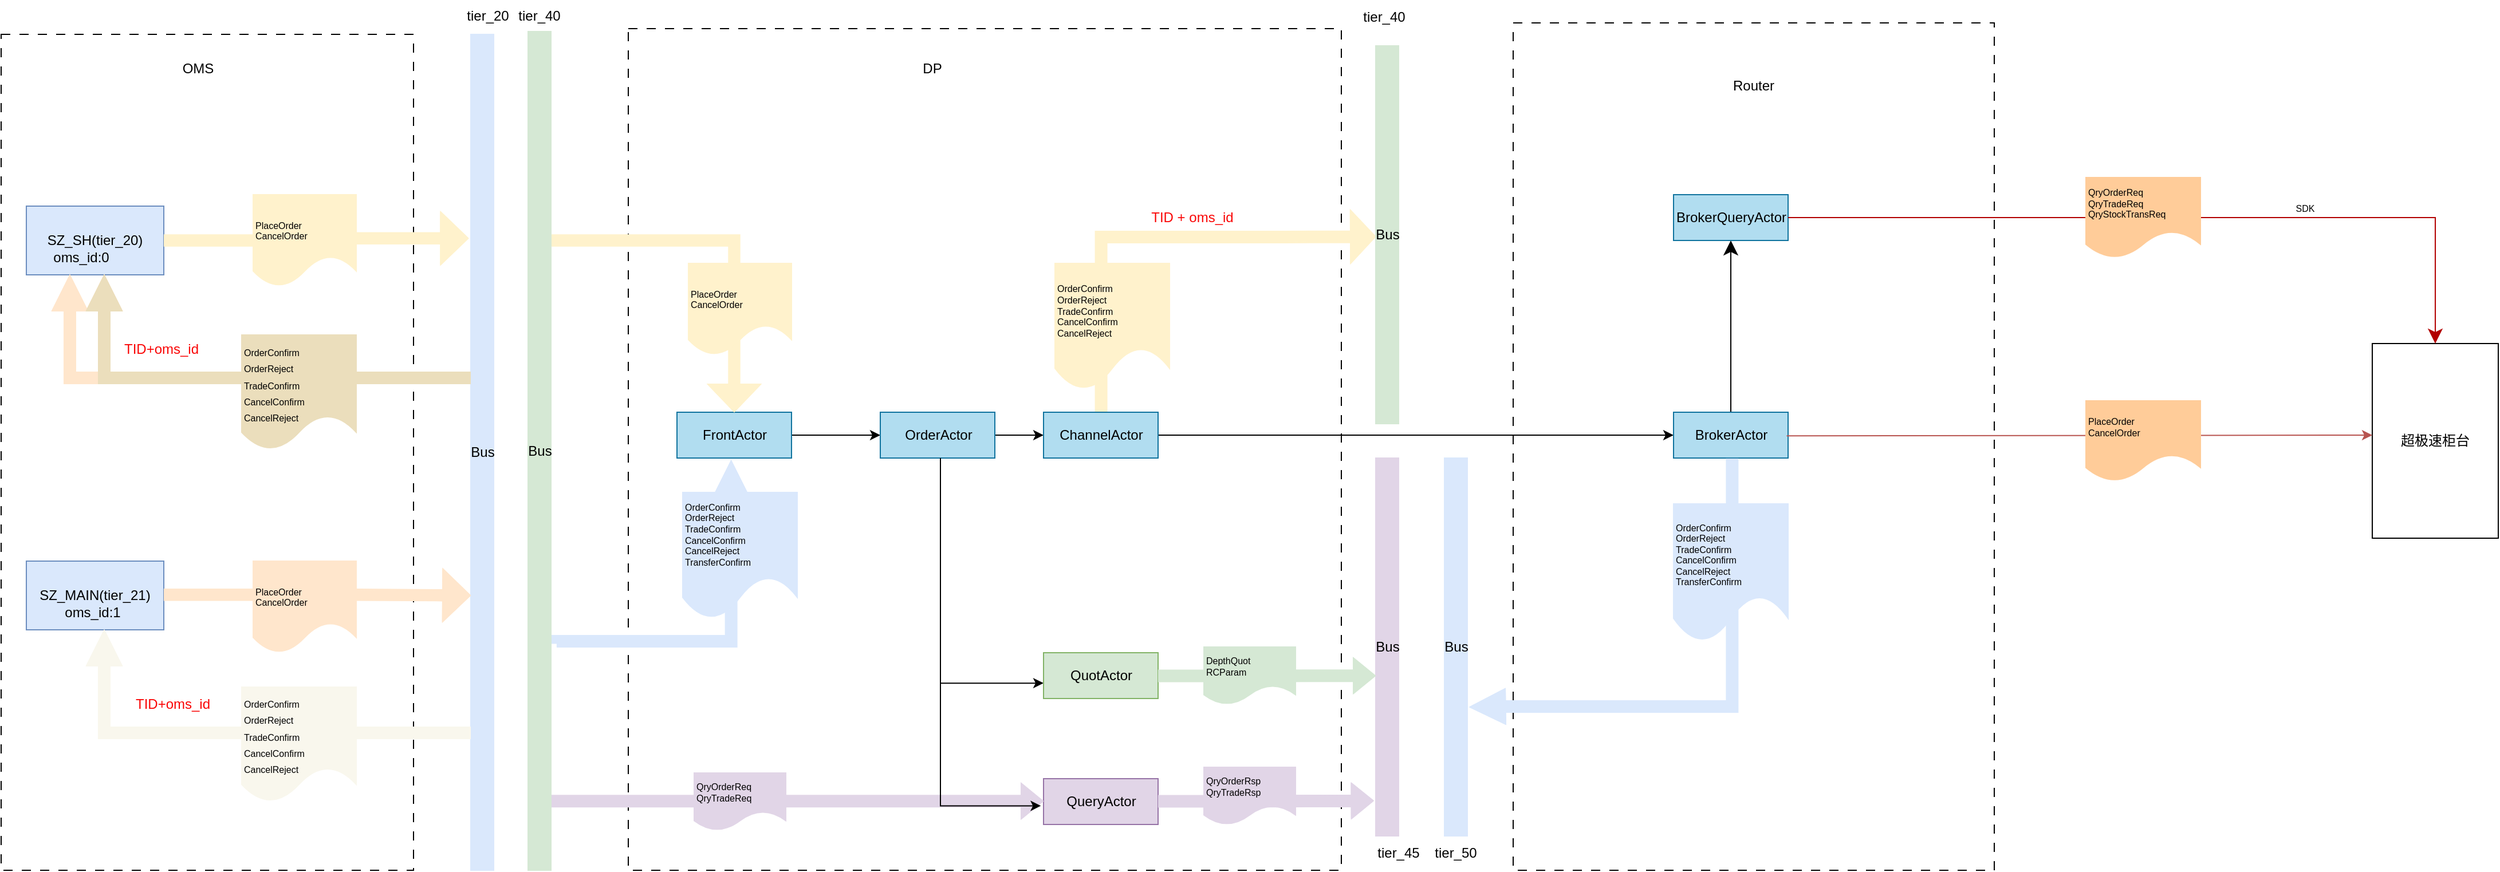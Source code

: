 <mxfile version="20.8.3" type="github">
  <diagram id="psPB3-L5uXXEzoRQFTQ7" name="bus">
    <mxGraphModel dx="2514" dy="2068" grid="1" gridSize="10" guides="1" tooltips="1" connect="1" arrows="1" fold="1" page="1" pageScale="1" pageWidth="827" pageHeight="1169" math="0" shadow="0">
      <root>
        <mxCell id="0" />
        <mxCell id="1" parent="0" />
        <mxCell id="7wx1XrSNsFNIpXasYrjz-1" value="SZ_SH(tier_20)" style="rounded=0;whiteSpace=wrap;html=1;fillColor=#dae8fc;strokeColor=#6c8ebf;" vertex="1" parent="1">
          <mxGeometry x="-488" y="60" width="120" height="60" as="geometry" />
        </mxCell>
        <mxCell id="7wx1XrSNsFNIpXasYrjz-2" value="&amp;nbsp;" style="rounded=0;whiteSpace=wrap;html=1;fontFamily=Helvetica;fontSize=8;dashed=1;dashPattern=8 8;" vertex="1" parent="1">
          <mxGeometry x="-510" y="-90" width="360" height="730" as="geometry" />
        </mxCell>
        <mxCell id="7wx1XrSNsFNIpXasYrjz-3" value="" style="rounded=0;whiteSpace=wrap;html=1;fontFamily=Helvetica;fontSize=8;dashed=1;dashPattern=8 8;" vertex="1" parent="1">
          <mxGeometry x="810" y="-100" width="420" height="740" as="geometry" />
        </mxCell>
        <mxCell id="7wx1XrSNsFNIpXasYrjz-4" value="&amp;nbsp;" style="rounded=0;whiteSpace=wrap;html=1;fontFamily=Helvetica;fontSize=8;dashed=1;dashPattern=8 8;" vertex="1" parent="1">
          <mxGeometry x="37.5" y="-95" width="622.5" height="735" as="geometry" />
        </mxCell>
        <mxCell id="7wx1XrSNsFNIpXasYrjz-5" value="" style="shape=flexArrow;endArrow=classic;html=1;rounded=0;strokeColor=#FFF2CC;fontFamily=Helvetica;fontSize=8;startSize=10;endSize=6.908;edgeStyle=orthogonalEdgeStyle;fillColor=#fff2cc;endWidth=35.385;entryX=0.011;entryY=0.505;entryDx=0;entryDy=0;entryPerimeter=0;exitX=0.503;exitY=0.015;exitDx=0;exitDy=0;exitPerimeter=0;" edge="1" parent="1" source="7wx1XrSNsFNIpXasYrjz-14" target="7wx1XrSNsFNIpXasYrjz-6">
          <mxGeometry width="50" height="50" relative="1" as="geometry">
            <mxPoint x="460" y="220" as="sourcePoint" />
            <mxPoint x="490" y="190" as="targetPoint" />
            <Array as="points">
              <mxPoint x="450" y="87" />
              <mxPoint x="610" y="87" />
            </Array>
          </mxGeometry>
        </mxCell>
        <mxCell id="7wx1XrSNsFNIpXasYrjz-6" value="Bus" style="verticalLabelPosition=middle;verticalAlign=middle;html=1;shape=mxgraph.basic.rect;fillColor2=none;strokeWidth=1;size=20;indent=5;fillColor=#D5E8D4;strokeColor=#D5E8D4;labelPosition=center;align=center;" vertex="1" parent="1">
          <mxGeometry x="690" y="-80" width="20" height="330" as="geometry" />
        </mxCell>
        <mxCell id="7wx1XrSNsFNIpXasYrjz-7" value="Bus" style="verticalLabelPosition=middle;verticalAlign=middle;html=1;shape=mxgraph.basic.rect;fillColor2=none;strokeWidth=1;size=5.53;indent=5;fillColor=#DAE8FC;strokeColor=#DAE8FC;labelPosition=center;align=center;" vertex="1" parent="1">
          <mxGeometry x="-100" y="-90" width="20" height="730" as="geometry" />
        </mxCell>
        <mxCell id="7wx1XrSNsFNIpXasYrjz-8" value="" style="edgeStyle=orthogonalEdgeStyle;rounded=0;orthogonalLoop=1;jettySize=auto;html=1;fontFamily=Helvetica;" edge="1" parent="1" source="7wx1XrSNsFNIpXasYrjz-9" target="7wx1XrSNsFNIpXasYrjz-12">
          <mxGeometry relative="1" as="geometry" />
        </mxCell>
        <mxCell id="7wx1XrSNsFNIpXasYrjz-9" value="FrontActor" style="verticalLabelPosition=middle;verticalAlign=middle;html=1;shape=mxgraph.basic.rect;fillColor2=none;strokeWidth=1;size=20;indent=5;align=center;labelPosition=center;fillColor=#b1ddf0;strokeColor=#10739e;" vertex="1" parent="1">
          <mxGeometry x="80" y="240" width="100" height="40" as="geometry" />
        </mxCell>
        <mxCell id="7wx1XrSNsFNIpXasYrjz-10" value="" style="edgeStyle=orthogonalEdgeStyle;rounded=0;orthogonalLoop=1;jettySize=auto;html=1;fontFamily=Helvetica;" edge="1" parent="1" source="7wx1XrSNsFNIpXasYrjz-12" target="7wx1XrSNsFNIpXasYrjz-14">
          <mxGeometry relative="1" as="geometry" />
        </mxCell>
        <mxCell id="7wx1XrSNsFNIpXasYrjz-11" style="edgeStyle=orthogonalEdgeStyle;rounded=0;orthogonalLoop=1;jettySize=auto;html=1;entryX=0;entryY=0.664;entryDx=0;entryDy=0;entryPerimeter=0;strokeColor=#000000;fontColor=#FF0000;fillColor=#DAE8FC;" edge="1" parent="1" source="7wx1XrSNsFNIpXasYrjz-12" target="7wx1XrSNsFNIpXasYrjz-52">
          <mxGeometry relative="1" as="geometry">
            <Array as="points">
              <mxPoint x="310" y="477" />
            </Array>
          </mxGeometry>
        </mxCell>
        <mxCell id="7wx1XrSNsFNIpXasYrjz-12" value="OrderActor" style="verticalLabelPosition=middle;verticalAlign=middle;html=1;shape=mxgraph.basic.rect;fillColor2=none;strokeWidth=1;size=20;indent=5;align=center;labelPosition=center;fillColor=#b1ddf0;strokeColor=#10739e;" vertex="1" parent="1">
          <mxGeometry x="257.5" y="240" width="100" height="40" as="geometry" />
        </mxCell>
        <mxCell id="7wx1XrSNsFNIpXasYrjz-13" style="edgeStyle=orthogonalEdgeStyle;rounded=0;orthogonalLoop=1;jettySize=auto;html=1;" edge="1" parent="1" source="7wx1XrSNsFNIpXasYrjz-14" target="7wx1XrSNsFNIpXasYrjz-16">
          <mxGeometry relative="1" as="geometry" />
        </mxCell>
        <mxCell id="7wx1XrSNsFNIpXasYrjz-14" value="ChannelActor" style="verticalLabelPosition=middle;verticalAlign=middle;html=1;shape=mxgraph.basic.rect;fillColor2=none;strokeWidth=1;size=20;indent=5;align=center;labelPosition=center;fillColor=#b1ddf0;strokeColor=#10739e;" vertex="1" parent="1">
          <mxGeometry x="400" y="240" width="100" height="40" as="geometry" />
        </mxCell>
        <mxCell id="7wx1XrSNsFNIpXasYrjz-15" value="" style="edgeStyle=orthogonalEdgeStyle;rounded=0;orthogonalLoop=1;jettySize=auto;html=1;strokeColor=#000000;fontFamily=Helvetica;fontSize=8;startSize=10;endSize=10;" edge="1" parent="1" source="7wx1XrSNsFNIpXasYrjz-16" target="7wx1XrSNsFNIpXasYrjz-24">
          <mxGeometry relative="1" as="geometry" />
        </mxCell>
        <mxCell id="7wx1XrSNsFNIpXasYrjz-16" value="BrokerActor" style="verticalLabelPosition=middle;verticalAlign=middle;html=1;shape=mxgraph.basic.rect;fillColor2=none;strokeWidth=1;size=20;indent=5;align=center;labelPosition=center;flipV=1;flipH=1;fillColor=#b1ddf0;strokeColor=#10739e;" vertex="1" parent="1">
          <mxGeometry x="950" y="240" width="100" height="40" as="geometry" />
        </mxCell>
        <mxCell id="7wx1XrSNsFNIpXasYrjz-17" value="超极速柜台" style="rounded=0;whiteSpace=wrap;html=1;fontFamily=Helvetica;" vertex="1" parent="1">
          <mxGeometry x="1560" y="180" width="110" height="170" as="geometry" />
        </mxCell>
        <mxCell id="7wx1XrSNsFNIpXasYrjz-18" value="Router" style="text;html=1;strokeColor=none;fillColor=none;align=center;verticalAlign=middle;whiteSpace=wrap;rounded=0;fontFamily=Helvetica;" vertex="1" parent="1">
          <mxGeometry x="990" y="-60" width="60" height="30" as="geometry" />
        </mxCell>
        <mxCell id="7wx1XrSNsFNIpXasYrjz-19" value="tier_40" style="text;html=1;strokeColor=none;fillColor=none;align=center;verticalAlign=middle;whiteSpace=wrap;rounded=0;fontFamily=Helvetica;" vertex="1" parent="1">
          <mxGeometry x="-55" y="-117.5" width="30" height="22.5" as="geometry" />
        </mxCell>
        <mxCell id="7wx1XrSNsFNIpXasYrjz-20" value="" style="shape=flexArrow;endArrow=classic;html=1;rounded=0;fontFamily=Helvetica;edgeStyle=orthogonalEdgeStyle;entryX=0.473;entryY=1.05;entryDx=0;entryDy=0;entryPerimeter=0;fillColor=#dae8fc;strokeColor=#DAE8FC;endSize=10;startSize=10;exitX=1.021;exitY=0.73;exitDx=0;exitDy=0;exitPerimeter=0;" edge="1" parent="1" source="7wx1XrSNsFNIpXasYrjz-66" target="7wx1XrSNsFNIpXasYrjz-9">
          <mxGeometry width="50" height="50" relative="1" as="geometry">
            <mxPoint x="-30" y="490" as="sourcePoint" />
            <mxPoint x="100" y="440" as="targetPoint" />
            <Array as="points">
              <mxPoint x="127" y="440" />
            </Array>
          </mxGeometry>
        </mxCell>
        <mxCell id="7wx1XrSNsFNIpXasYrjz-21" value="&lt;font style=&quot;font-size: 8px;&quot;&gt;OrderConfirm&lt;br style=&quot;border-color: var(--border-color);&quot;&gt;OrderReject&lt;br style=&quot;border-color: var(--border-color);&quot;&gt;TradeConfirm&lt;br style=&quot;font-size: 8px;&quot;&gt;CancelConfirm&lt;br style=&quot;font-size: 8px;&quot;&gt;CancelReject&lt;br&gt;TransferConfirm&lt;br&gt;&lt;/font&gt;" style="shape=document;whiteSpace=wrap;html=1;boundedLbl=1;strokeColor=#DAE8FC;fontFamily=Helvetica;fillColor=#DAE8FC;size=0.333;fontSize=8;align=left;" vertex="1" parent="1">
          <mxGeometry x="85" y="310" width="100" height="110" as="geometry" />
        </mxCell>
        <mxCell id="7wx1XrSNsFNIpXasYrjz-22" style="edgeStyle=orthogonalEdgeStyle;rounded=0;orthogonalLoop=1;jettySize=auto;html=1;strokeColor=#B20000;fontFamily=Helvetica;fontSize=8;startSize=10;endSize=10;fillColor=#e51400;strokeWidth=1;startArrow=none;" edge="1" parent="1" source="7wx1XrSNsFNIpXasYrjz-33" target="7wx1XrSNsFNIpXasYrjz-17">
          <mxGeometry relative="1" as="geometry">
            <mxPoint x="1660.0" y="347.5" as="targetPoint" />
          </mxGeometry>
        </mxCell>
        <mxCell id="7wx1XrSNsFNIpXasYrjz-23" value="SDK" style="edgeLabel;html=1;align=center;verticalAlign=middle;resizable=0;points=[];fontSize=8;fontFamily=Helvetica;" connectable="0" vertex="1" parent="7wx1XrSNsFNIpXasYrjz-22">
          <mxGeometry x="0.315" relative="1" as="geometry">
            <mxPoint x="-114" y="-10" as="offset" />
          </mxGeometry>
        </mxCell>
        <mxCell id="7wx1XrSNsFNIpXasYrjz-24" value="BrokerQueryActor" style="verticalLabelPosition=middle;verticalAlign=middle;html=1;shape=mxgraph.basic.rect;fillColor2=none;strokeWidth=1;size=20;indent=5;align=center;labelPosition=center;fillColor=#b1ddf0;strokeColor=#10739e;" vertex="1" parent="1">
          <mxGeometry x="950" y="50" width="100" height="40" as="geometry" />
        </mxCell>
        <mxCell id="7wx1XrSNsFNIpXasYrjz-25" value="" style="shape=flexArrow;endArrow=classic;html=1;rounded=0;strokeColor=#FFF2CC;fontFamily=Helvetica;fontSize=8;startSize=10;endSize=7.669;edgeStyle=orthogonalEdgeStyle;fillColor=#fff2cc;endWidth=35.385;width=9.714;" edge="1" parent="1" source="7wx1XrSNsFNIpXasYrjz-66" target="7wx1XrSNsFNIpXasYrjz-9">
          <mxGeometry width="50" height="50" relative="1" as="geometry">
            <mxPoint x="60" y="160.0" as="sourcePoint" />
            <mxPoint x="170" y="50" as="targetPoint" />
            <Array as="points">
              <mxPoint x="130" y="90" />
            </Array>
          </mxGeometry>
        </mxCell>
        <mxCell id="7wx1XrSNsFNIpXasYrjz-26" value="&lt;font style=&quot;font-size: 8px;&quot;&gt;&lt;br&gt;&lt;br&gt;PlaceOrder&lt;br style=&quot;font-size: 8px;&quot;&gt;CancelOrder&lt;br&gt;&lt;br&gt;&lt;/font&gt;" style="shape=document;whiteSpace=wrap;html=1;boundedLbl=1;strokeColor=#FFF2CC;fontFamily=Helvetica;fillColor=#FFF2CC;size=0.333;fontSize=8;align=left;" vertex="1" parent="1">
          <mxGeometry x="90" y="110" width="90" height="80" as="geometry" />
        </mxCell>
        <mxCell id="7wx1XrSNsFNIpXasYrjz-27" value="DP" style="text;html=1;strokeColor=none;fillColor=none;align=center;verticalAlign=middle;whiteSpace=wrap;rounded=0;fontFamily=Helvetica;" vertex="1" parent="1">
          <mxGeometry x="247.5" y="-70" width="110" height="20" as="geometry" />
        </mxCell>
        <mxCell id="7wx1XrSNsFNIpXasYrjz-28" value="&lt;font style=&quot;font-size: 8px;&quot;&gt;&lt;br style=&quot;font-size: 8px;&quot;&gt;OrderConfirm&lt;br style=&quot;font-size: 8px;&quot;&gt;OrderReject&lt;br style=&quot;font-size: 8px;&quot;&gt;TradeConfirm&lt;br style=&quot;font-size: 8px;&quot;&gt;CancelConfirm&lt;br style=&quot;font-size: 8px;&quot;&gt;CancelReject&lt;/font&gt;" style="shape=document;whiteSpace=wrap;html=1;boundedLbl=1;strokeColor=#FFF2CC;fontFamily=Helvetica;fillColor=#FFF2CC;size=0.333;fontSize=8;align=left;" vertex="1" parent="1">
          <mxGeometry x="410" y="110" width="100" height="110" as="geometry" />
        </mxCell>
        <mxCell id="7wx1XrSNsFNIpXasYrjz-29" value="Bus" style="verticalLabelPosition=middle;verticalAlign=middle;html=1;shape=mxgraph.basic.rect;fillColor2=none;strokeWidth=1;size=20;indent=5;fillColor=#DAE8FC;strokeColor=#DAE8FC;labelPosition=center;align=center;" vertex="1" parent="1">
          <mxGeometry x="750" y="280" width="20" height="330" as="geometry" />
        </mxCell>
        <mxCell id="7wx1XrSNsFNIpXasYrjz-30" value="" style="shape=flexArrow;endArrow=classic;html=1;rounded=0;fontFamily=Helvetica;edgeStyle=orthogonalEdgeStyle;entryX=1.089;entryY=0.659;entryDx=0;entryDy=0;entryPerimeter=0;fillColor=#dae8fc;strokeColor=#DAE8FC;endSize=10;startSize=10;exitX=0.488;exitY=-0.01;exitDx=0;exitDy=0;exitPerimeter=0;" edge="1" parent="1" source="7wx1XrSNsFNIpXasYrjz-16" target="7wx1XrSNsFNIpXasYrjz-29">
          <mxGeometry width="50" height="50" relative="1" as="geometry">
            <mxPoint x="700" y="531.96" as="sourcePoint" />
            <mxPoint x="857.3" y="345" as="targetPoint" />
            <Array as="points">
              <mxPoint x="1001" y="497" />
              <mxPoint x="800" y="497" />
            </Array>
          </mxGeometry>
        </mxCell>
        <mxCell id="7wx1XrSNsFNIpXasYrjz-31" value="&lt;font style=&quot;font-size: 8px;&quot;&gt;&lt;br&gt;OrderConfirm&lt;br style=&quot;border-color: var(--border-color);&quot;&gt;OrderReject&lt;br style=&quot;border-color: var(--border-color);&quot;&gt;TradeConfirm&lt;br style=&quot;font-size: 8px;&quot;&gt;CancelConfirm&lt;br style=&quot;font-size: 8px;&quot;&gt;CancelReject&lt;br&gt;TransferConfirm&lt;br&gt;&lt;/font&gt;" style="shape=document;whiteSpace=wrap;html=1;boundedLbl=1;strokeColor=#DAE8FC;fontFamily=Helvetica;fillColor=#DAE8FC;size=0.333;fontSize=8;align=left;" vertex="1" parent="1">
          <mxGeometry x="950" y="320" width="100" height="120" as="geometry" />
        </mxCell>
        <mxCell id="7wx1XrSNsFNIpXasYrjz-32" value="" style="edgeStyle=orthogonalEdgeStyle;rounded=0;orthogonalLoop=1;jettySize=auto;html=1;strokeColor=#B20000;fontFamily=Helvetica;fontSize=8;startSize=10;endSize=10;fillColor=#e51400;strokeWidth=1;endArrow=none;" edge="1" parent="1" source="7wx1XrSNsFNIpXasYrjz-24" target="7wx1XrSNsFNIpXasYrjz-33">
          <mxGeometry relative="1" as="geometry">
            <mxPoint x="1675" y="172.5" as="targetPoint" />
            <mxPoint x="1050" y="67.5" as="sourcePoint" />
          </mxGeometry>
        </mxCell>
        <mxCell id="7wx1XrSNsFNIpXasYrjz-33" value="&lt;font style=&quot;font-size: 8px;&quot;&gt;&lt;br&gt;QryOrderReq&lt;br&gt;QryTradeReq&lt;br&gt;QryStockTransReq&lt;br&gt;&lt;br&gt;&lt;/font&gt;" style="shape=document;whiteSpace=wrap;html=1;boundedLbl=1;fontFamily=Helvetica;size=0.333;fontSize=8;align=left;fillColor=#ffcc99;strokeColor=#FFCC99;" vertex="1" parent="1">
          <mxGeometry x="1310" y="35" width="100" height="70" as="geometry" />
        </mxCell>
        <mxCell id="7wx1XrSNsFNIpXasYrjz-34" value="tier_40" style="text;html=1;strokeColor=none;fillColor=none;align=center;verticalAlign=middle;whiteSpace=wrap;rounded=0;fontFamily=Helvetica;" vertex="1" parent="1">
          <mxGeometry x="675" y="-120" width="45" height="30" as="geometry" />
        </mxCell>
        <mxCell id="7wx1XrSNsFNIpXasYrjz-35" value="tier_50" style="text;html=1;strokeColor=none;fillColor=none;align=center;verticalAlign=middle;whiteSpace=wrap;rounded=0;fontFamily=Helvetica;" vertex="1" parent="1">
          <mxGeometry x="730" y="610" width="60" height="30" as="geometry" />
        </mxCell>
        <mxCell id="7wx1XrSNsFNIpXasYrjz-36" value="SZ_SH(tier_20)" style="rounded=0;whiteSpace=wrap;html=1;strokeColor=#6c8ebf;fillColor=#dae8fc;" vertex="1" parent="1">
          <mxGeometry x="-488" y="60" width="120" height="60" as="geometry" />
        </mxCell>
        <mxCell id="7wx1XrSNsFNIpXasYrjz-37" value="SZ_MAIN(tier_21)" style="rounded=0;whiteSpace=wrap;html=1;fillColor=#dae8fc;strokeColor=#6c8ebf;" vertex="1" parent="1">
          <mxGeometry x="-488" y="370" width="120" height="60" as="geometry" />
        </mxCell>
        <mxCell id="7wx1XrSNsFNIpXasYrjz-38" value="OMS" style="text;html=1;strokeColor=none;fillColor=none;align=center;verticalAlign=middle;whiteSpace=wrap;rounded=0;" vertex="1" parent="1">
          <mxGeometry x="-368" y="-75" width="60" height="30" as="geometry" />
        </mxCell>
        <mxCell id="7wx1XrSNsFNIpXasYrjz-39" value="" style="shape=flexArrow;endArrow=classic;html=1;rounded=0;strokeColor=#FFF2CC;fontFamily=Helvetica;fontSize=8;startSize=10;endSize=7.669;edgeStyle=orthogonalEdgeStyle;fillColor=#fff2cc;endWidth=35.385;width=9.714;exitX=1;exitY=0.5;exitDx=0;exitDy=0;entryX=-0.092;entryY=0.244;entryDx=0;entryDy=0;entryPerimeter=0;" edge="1" parent="1" source="7wx1XrSNsFNIpXasYrjz-36" target="7wx1XrSNsFNIpXasYrjz-7">
          <mxGeometry width="50" height="50" relative="1" as="geometry">
            <mxPoint x="-360" y="75" as="sourcePoint" />
            <mxPoint x="-80" y="90" as="targetPoint" />
            <Array as="points" />
          </mxGeometry>
        </mxCell>
        <mxCell id="7wx1XrSNsFNIpXasYrjz-40" value="" style="shape=flexArrow;endArrow=classic;html=1;rounded=0;strokeColor=#FFE6CC;fontFamily=Helvetica;fontSize=8;startSize=10;endSize=7.669;edgeStyle=orthogonalEdgeStyle;fillColor=#FFE6CC;endWidth=35.385;width=9.714;exitX=1;exitY=0.5;exitDx=0;exitDy=0;" edge="1" parent="1">
          <mxGeometry width="50" height="50" relative="1" as="geometry">
            <mxPoint x="-368" y="399.38" as="sourcePoint" />
            <mxPoint x="-100" y="400" as="targetPoint" />
            <Array as="points">
              <mxPoint x="-200" y="399.38" />
              <mxPoint x="-200" y="400.38" />
            </Array>
          </mxGeometry>
        </mxCell>
        <mxCell id="7wx1XrSNsFNIpXasYrjz-41" value="&lt;font style=&quot;font-size: 8px;&quot;&gt;&lt;br&gt;&lt;br&gt;PlaceOrder&lt;br style=&quot;font-size: 8px;&quot;&gt;CancelOrder&lt;br&gt;&lt;br&gt;&lt;/font&gt;" style="shape=document;whiteSpace=wrap;html=1;boundedLbl=1;strokeColor=#FFF2CC;fontFamily=Helvetica;fillColor=#FFF2CC;size=0.333;fontSize=8;align=left;" vertex="1" parent="1">
          <mxGeometry x="-290" y="50" width="90" height="80" as="geometry" />
        </mxCell>
        <mxCell id="7wx1XrSNsFNIpXasYrjz-42" value="&lt;font style=&quot;font-size: 8px;&quot;&gt;&lt;br&gt;&lt;br&gt;PlaceOrder&lt;br style=&quot;font-size: 8px;&quot;&gt;CancelOrder&lt;br&gt;&lt;br&gt;&lt;/font&gt;" style="shape=document;whiteSpace=wrap;html=1;boundedLbl=1;strokeColor=#FFE6CC;fontFamily=Helvetica;fillColor=#FFE6CC;size=0.333;fontSize=8;align=left;" vertex="1" parent="1">
          <mxGeometry x="-290" y="370" width="90" height="80" as="geometry" />
        </mxCell>
        <mxCell id="7wx1XrSNsFNIpXasYrjz-43" value="" style="shape=flexArrow;endArrow=classic;html=1;rounded=0;fontFamily=Helvetica;edgeStyle=orthogonalEdgeStyle;fillColor=#FFE6CC;strokeColor=#FFE6CC;endSize=10;startSize=10;" edge="1" parent="1">
          <mxGeometry width="50" height="50" relative="1" as="geometry">
            <mxPoint x="-100" y="210" as="sourcePoint" />
            <mxPoint x="-450" y="120" as="targetPoint" />
            <Array as="points">
              <mxPoint x="-450" y="210" />
            </Array>
          </mxGeometry>
        </mxCell>
        <mxCell id="7wx1XrSNsFNIpXasYrjz-44" value="oms_id:1" style="text;html=1;strokeColor=none;fillColor=none;align=center;verticalAlign=middle;whiteSpace=wrap;rounded=0;" vertex="1" parent="1">
          <mxGeometry x="-460" y="400" width="60" height="30" as="geometry" />
        </mxCell>
        <mxCell id="7wx1XrSNsFNIpXasYrjz-45" value="oms_id:0" style="text;html=1;strokeColor=none;fillColor=none;align=center;verticalAlign=middle;whiteSpace=wrap;rounded=0;" vertex="1" parent="1">
          <mxGeometry x="-470" y="90" width="60" height="30" as="geometry" />
        </mxCell>
        <mxCell id="7wx1XrSNsFNIpXasYrjz-46" value="&lt;font color=&quot;#fa0505&quot;&gt;TID + oms_id&lt;/font&gt;" style="text;html=1;strokeColor=none;fillColor=none;align=center;verticalAlign=middle;whiteSpace=wrap;rounded=0;" vertex="1" parent="1">
          <mxGeometry x="490" y="60" width="80" height="20" as="geometry" />
        </mxCell>
        <mxCell id="7wx1XrSNsFNIpXasYrjz-47" value="TID+oms_id" style="text;html=1;strokeColor=none;fillColor=none;align=center;verticalAlign=middle;whiteSpace=wrap;rounded=0;fontColor=#fa0505;" vertex="1" parent="1">
          <mxGeometry x="-400" y="170" width="60" height="30" as="geometry" />
        </mxCell>
        <mxCell id="7wx1XrSNsFNIpXasYrjz-48" value="" style="shape=flexArrow;endArrow=classic;html=1;rounded=0;fontFamily=Helvetica;edgeStyle=orthogonalEdgeStyle;fillColor=#F9F7ED;strokeColor=#F9F7ED;endSize=10;startSize=10;" edge="1" parent="1">
          <mxGeometry width="50" height="50" relative="1" as="geometry">
            <mxPoint x="-100" y="520" as="sourcePoint" />
            <mxPoint x="-420" y="430" as="targetPoint" />
            <Array as="points">
              <mxPoint x="-420" y="520" />
            </Array>
          </mxGeometry>
        </mxCell>
        <mxCell id="7wx1XrSNsFNIpXasYrjz-49" value="&lt;br style=&quot;border-color: var(--border-color); color: rgb(0, 0, 0); font-size: 8px;&quot;&gt;&lt;span style=&quot;color: rgb(0, 0, 0); font-size: 8px;&quot;&gt;OrderConfirm&lt;/span&gt;&lt;br style=&quot;border-color: var(--border-color); color: rgb(0, 0, 0); font-size: 8px;&quot;&gt;&lt;span style=&quot;color: rgb(0, 0, 0); font-size: 8px;&quot;&gt;OrderReject&lt;/span&gt;&lt;br style=&quot;border-color: var(--border-color); color: rgb(0, 0, 0); font-size: 8px;&quot;&gt;&lt;span style=&quot;color: rgb(0, 0, 0); font-size: 8px;&quot;&gt;TradeConfirm&lt;/span&gt;&lt;br style=&quot;border-color: var(--border-color); color: rgb(0, 0, 0); font-size: 8px;&quot;&gt;&lt;span style=&quot;color: rgb(0, 0, 0); font-size: 8px;&quot;&gt;CancelConfirm&lt;/span&gt;&lt;br style=&quot;border-color: var(--border-color); color: rgb(0, 0, 0); font-size: 8px;&quot;&gt;&lt;span style=&quot;color: rgb(0, 0, 0); font-size: 8px;&quot;&gt;CancelReject&lt;/span&gt;" style="shape=document;whiteSpace=wrap;html=1;boundedLbl=1;strokeColor=#F9F7ED;fillColor=#F9F7ED;align=left;" vertex="1" parent="1">
          <mxGeometry x="-300" y="480" width="100" height="100" as="geometry" />
        </mxCell>
        <mxCell id="7wx1XrSNsFNIpXasYrjz-50" value="TID+oms_id" style="text;html=1;strokeColor=none;fillColor=none;align=center;verticalAlign=middle;whiteSpace=wrap;rounded=0;fontColor=#fa0505;" vertex="1" parent="1">
          <mxGeometry x="-390" y="480" width="60" height="30" as="geometry" />
        </mxCell>
        <mxCell id="7wx1XrSNsFNIpXasYrjz-51" style="edgeStyle=orthogonalEdgeStyle;rounded=0;orthogonalLoop=1;jettySize=auto;html=1;strokeColor=#b85450;fontColor=#FF0000;fillColor=#f8cecc;exitX=0.012;exitY=0.483;exitDx=0;exitDy=0;exitPerimeter=0;" edge="1" parent="1" source="7wx1XrSNsFNIpXasYrjz-16">
          <mxGeometry relative="1" as="geometry">
            <mxPoint x="1200" y="260" as="sourcePoint" />
            <mxPoint x="1560" y="260" as="targetPoint" />
            <Array as="points">
              <mxPoint x="1560" y="261" />
            </Array>
          </mxGeometry>
        </mxCell>
        <mxCell id="7wx1XrSNsFNIpXasYrjz-52" value="QuotActor" style="verticalLabelPosition=middle;verticalAlign=middle;html=1;shape=mxgraph.basic.rect;fillColor2=none;strokeWidth=1;size=20;indent=5;align=center;labelPosition=center;fillColor=#d5e8d4;strokeColor=#82b366;" vertex="1" parent="1">
          <mxGeometry x="400" y="450" width="100" height="40" as="geometry" />
        </mxCell>
        <mxCell id="7wx1XrSNsFNIpXasYrjz-53" value="QueryActor" style="verticalLabelPosition=middle;verticalAlign=middle;html=1;shape=mxgraph.basic.rect;fillColor2=none;strokeWidth=1;size=20;indent=5;align=center;labelPosition=center;fillColor=#e1d5e7;strokeColor=#9673a6;" vertex="1" parent="1">
          <mxGeometry x="400" y="560" width="100" height="40" as="geometry" />
        </mxCell>
        <mxCell id="7wx1XrSNsFNIpXasYrjz-54" value="Bus" style="verticalLabelPosition=middle;verticalAlign=middle;html=1;shape=mxgraph.basic.rect;fillColor2=none;strokeWidth=1;size=20;indent=5;fillColor=#E1D5E7;strokeColor=#E1D5E7;labelPosition=center;align=center;" vertex="1" parent="1">
          <mxGeometry x="690" y="280" width="20" height="330" as="geometry" />
        </mxCell>
        <mxCell id="7wx1XrSNsFNIpXasYrjz-55" value="" style="shape=flexArrow;endArrow=classic;html=1;rounded=0;edgeStyle=orthogonalEdgeStyle;exitX=1;exitY=0.505;exitDx=0;exitDy=0;exitPerimeter=0;fillColor=#D5E8D4;strokeColor=#D5E8D4;entryX=0;entryY=0.576;entryDx=0;entryDy=0;entryPerimeter=0;" edge="1" parent="1" source="7wx1XrSNsFNIpXasYrjz-52" target="7wx1XrSNsFNIpXasYrjz-54">
          <mxGeometry width="50" height="50" relative="1" as="geometry">
            <mxPoint x="510" y="480" as="sourcePoint" />
            <mxPoint x="590" y="470" as="targetPoint" />
            <Array as="points" />
          </mxGeometry>
        </mxCell>
        <mxCell id="7wx1XrSNsFNIpXasYrjz-56" value="" style="shape=flexArrow;endArrow=classic;html=1;rounded=0;edgeStyle=orthogonalEdgeStyle;fillColor=#E1D5E7;strokeColor=#E1D5E7;" edge="1" parent="1">
          <mxGeometry width="50" height="50" relative="1" as="geometry">
            <mxPoint x="-30" y="579.58" as="sourcePoint" />
            <mxPoint x="400" y="579.58" as="targetPoint" />
            <Array as="points">
              <mxPoint x="-28" y="579.58" />
            </Array>
          </mxGeometry>
        </mxCell>
        <mxCell id="7wx1XrSNsFNIpXasYrjz-57" value="" style="shape=flexArrow;endArrow=classic;html=1;rounded=0;edgeStyle=orthogonalEdgeStyle;exitX=1;exitY=0.505;exitDx=0;exitDy=0;exitPerimeter=0;fillColor=#E1D5E7;strokeColor=#E1D5E7;entryX=-0.085;entryY=0.907;entryDx=0;entryDy=0;entryPerimeter=0;" edge="1" parent="1" target="7wx1XrSNsFNIpXasYrjz-54">
          <mxGeometry width="50" height="50" relative="1" as="geometry">
            <mxPoint x="500" y="579.78" as="sourcePoint" />
            <mxPoint x="680" y="580" as="targetPoint" />
            <Array as="points">
              <mxPoint x="545" y="580" />
            </Array>
          </mxGeometry>
        </mxCell>
        <mxCell id="7wx1XrSNsFNIpXasYrjz-58" style="edgeStyle=orthogonalEdgeStyle;rounded=0;orthogonalLoop=1;jettySize=auto;html=1;entryX=-0.023;entryY=0.593;entryDx=0;entryDy=0;entryPerimeter=0;strokeColor=#000000;fontColor=#FF0000;fillColor=#DAE8FC;" edge="1" parent="1" source="7wx1XrSNsFNIpXasYrjz-12" target="7wx1XrSNsFNIpXasYrjz-53">
          <mxGeometry relative="1" as="geometry">
            <Array as="points">
              <mxPoint x="310" y="584" />
            </Array>
          </mxGeometry>
        </mxCell>
        <mxCell id="7wx1XrSNsFNIpXasYrjz-59" value="&lt;font style=&quot;font-size: 8px;&quot;&gt;DepthQuot&lt;br&gt;RCParam&lt;br&gt;&lt;/font&gt;" style="shape=document;whiteSpace=wrap;html=1;boundedLbl=1;strokeColor=#D5E8D4;fontFamily=Helvetica;fillColor=#D5E8D4;size=0.333;fontSize=8;align=left;" vertex="1" parent="1">
          <mxGeometry x="540" y="445" width="80" height="50" as="geometry" />
        </mxCell>
        <mxCell id="7wx1XrSNsFNIpXasYrjz-60" value="&lt;font style=&quot;font-size: 8px;&quot;&gt;QryOrderRsp&lt;br&gt;QryTradeRsp&lt;br&gt;&lt;/font&gt;" style="shape=document;whiteSpace=wrap;html=1;boundedLbl=1;strokeColor=#E1D5E7;fontFamily=Helvetica;fillColor=#E1D5E7;size=0.333;fontSize=8;align=left;" vertex="1" parent="1">
          <mxGeometry x="540" y="550" width="80" height="50" as="geometry" />
        </mxCell>
        <mxCell id="7wx1XrSNsFNIpXasYrjz-61" value="&lt;font style=&quot;font-size: 8px;&quot;&gt;QryOrderReq&lt;br&gt;QryTradeReq&lt;br&gt;&lt;/font&gt;" style="shape=document;whiteSpace=wrap;html=1;boundedLbl=1;strokeColor=#E1D5E7;fontFamily=Helvetica;fillColor=#E1D5E7;size=0.333;fontSize=8;align=left;" vertex="1" parent="1">
          <mxGeometry x="95" y="555" width="80" height="50" as="geometry" />
        </mxCell>
        <mxCell id="7wx1XrSNsFNIpXasYrjz-62" value="" style="shape=flexArrow;endArrow=classic;html=1;rounded=0;fontFamily=Helvetica;edgeStyle=orthogonalEdgeStyle;fillColor=#FFE6CC;strokeColor=#FFE6CC;endSize=10;startSize=10;" edge="1" parent="1">
          <mxGeometry width="50" height="50" relative="1" as="geometry">
            <mxPoint x="-100" y="210" as="sourcePoint" />
            <mxPoint x="-420" y="120" as="targetPoint" />
            <Array as="points">
              <mxPoint x="-420" y="210" />
            </Array>
          </mxGeometry>
        </mxCell>
        <mxCell id="7wx1XrSNsFNIpXasYrjz-63" value="" style="shape=flexArrow;endArrow=classic;html=1;rounded=0;fontFamily=Helvetica;edgeStyle=orthogonalEdgeStyle;fillColor=#FFE6CC;strokeColor=#FFE6CC;endSize=10;startSize=10;" edge="1" parent="1">
          <mxGeometry width="50" height="50" relative="1" as="geometry">
            <mxPoint x="-100" y="210" as="sourcePoint" />
            <mxPoint x="-420" y="120" as="targetPoint" />
            <Array as="points">
              <mxPoint x="-420" y="210" />
            </Array>
          </mxGeometry>
        </mxCell>
        <mxCell id="7wx1XrSNsFNIpXasYrjz-64" value="" style="shape=flexArrow;endArrow=classic;html=1;rounded=0;fontFamily=Helvetica;edgeStyle=orthogonalEdgeStyle;fillColor=#EBDEBC;strokeColor=#EBDEBC;endSize=10;startSize=10;" edge="1" parent="1">
          <mxGeometry width="50" height="50" relative="1" as="geometry">
            <mxPoint x="-100" y="210" as="sourcePoint" />
            <mxPoint x="-420" y="120" as="targetPoint" />
            <Array as="points">
              <mxPoint x="-420" y="210" />
            </Array>
          </mxGeometry>
        </mxCell>
        <mxCell id="7wx1XrSNsFNIpXasYrjz-65" value="&lt;br style=&quot;border-color: var(--border-color); color: rgb(0, 0, 0); font-size: 8px;&quot;&gt;&lt;span style=&quot;color: rgb(0, 0, 0); font-size: 8px;&quot;&gt;OrderConfirm&lt;/span&gt;&lt;br style=&quot;border-color: var(--border-color); color: rgb(0, 0, 0); font-size: 8px;&quot;&gt;&lt;span style=&quot;color: rgb(0, 0, 0); font-size: 8px;&quot;&gt;OrderReject&lt;/span&gt;&lt;br style=&quot;border-color: var(--border-color); color: rgb(0, 0, 0); font-size: 8px;&quot;&gt;&lt;span style=&quot;color: rgb(0, 0, 0); font-size: 8px;&quot;&gt;TradeConfirm&lt;/span&gt;&lt;br style=&quot;border-color: var(--border-color); color: rgb(0, 0, 0); font-size: 8px;&quot;&gt;&lt;span style=&quot;color: rgb(0, 0, 0); font-size: 8px;&quot;&gt;CancelConfirm&lt;/span&gt;&lt;br style=&quot;border-color: var(--border-color); color: rgb(0, 0, 0); font-size: 8px;&quot;&gt;&lt;span style=&quot;color: rgb(0, 0, 0); font-size: 8px;&quot;&gt;CancelReject&lt;/span&gt;" style="shape=document;whiteSpace=wrap;html=1;boundedLbl=1;strokeColor=#EBDEBC;fillColor=#EBDEBC;align=left;" vertex="1" parent="1">
          <mxGeometry x="-300" y="172.5" width="100" height="100" as="geometry" />
        </mxCell>
        <mxCell id="7wx1XrSNsFNIpXasYrjz-66" value="Bus" style="verticalLabelPosition=middle;verticalAlign=middle;html=1;shape=mxgraph.basic.rect;fillColor2=none;strokeWidth=1;size=5.53;indent=5;fillColor=#d5e8d4;strokeColor=#D5E8D4;labelPosition=center;align=center;" vertex="1" parent="1">
          <mxGeometry x="-50" y="-92.5" width="20" height="732.5" as="geometry" />
        </mxCell>
        <mxCell id="7wx1XrSNsFNIpXasYrjz-67" value="tier_20" style="text;html=1;strokeColor=none;fillColor=none;align=center;verticalAlign=middle;whiteSpace=wrap;rounded=0;fontFamily=Helvetica;" vertex="1" parent="1">
          <mxGeometry x="-100" y="-117.5" width="30" height="22.5" as="geometry" />
        </mxCell>
        <mxCell id="7wx1XrSNsFNIpXasYrjz-68" value="tier_45" style="text;html=1;strokeColor=none;fillColor=none;align=center;verticalAlign=middle;whiteSpace=wrap;rounded=0;fontFamily=Helvetica;" vertex="1" parent="1">
          <mxGeometry x="680" y="610" width="60" height="30" as="geometry" />
        </mxCell>
        <mxCell id="7wx1XrSNsFNIpXasYrjz-69" value="&lt;font style=&quot;font-size: 8px;&quot;&gt;&lt;span style=&quot;border-color: var(--border-color);&quot;&gt;PlaceOrder&lt;/span&gt;&lt;br style=&quot;border-color: var(--border-color);&quot;&gt;&lt;span style=&quot;border-color: var(--border-color);&quot;&gt;CancelOrder&lt;/span&gt;&lt;br&gt;&lt;/font&gt;" style="shape=document;whiteSpace=wrap;html=1;boundedLbl=1;fontFamily=Helvetica;size=0.333;fontSize=8;align=left;fillColor=#ffcc99;strokeColor=#FFCC99;" vertex="1" parent="1">
          <mxGeometry x="1310" y="230" width="100" height="70" as="geometry" />
        </mxCell>
      </root>
    </mxGraphModel>
  </diagram>
</mxfile>
